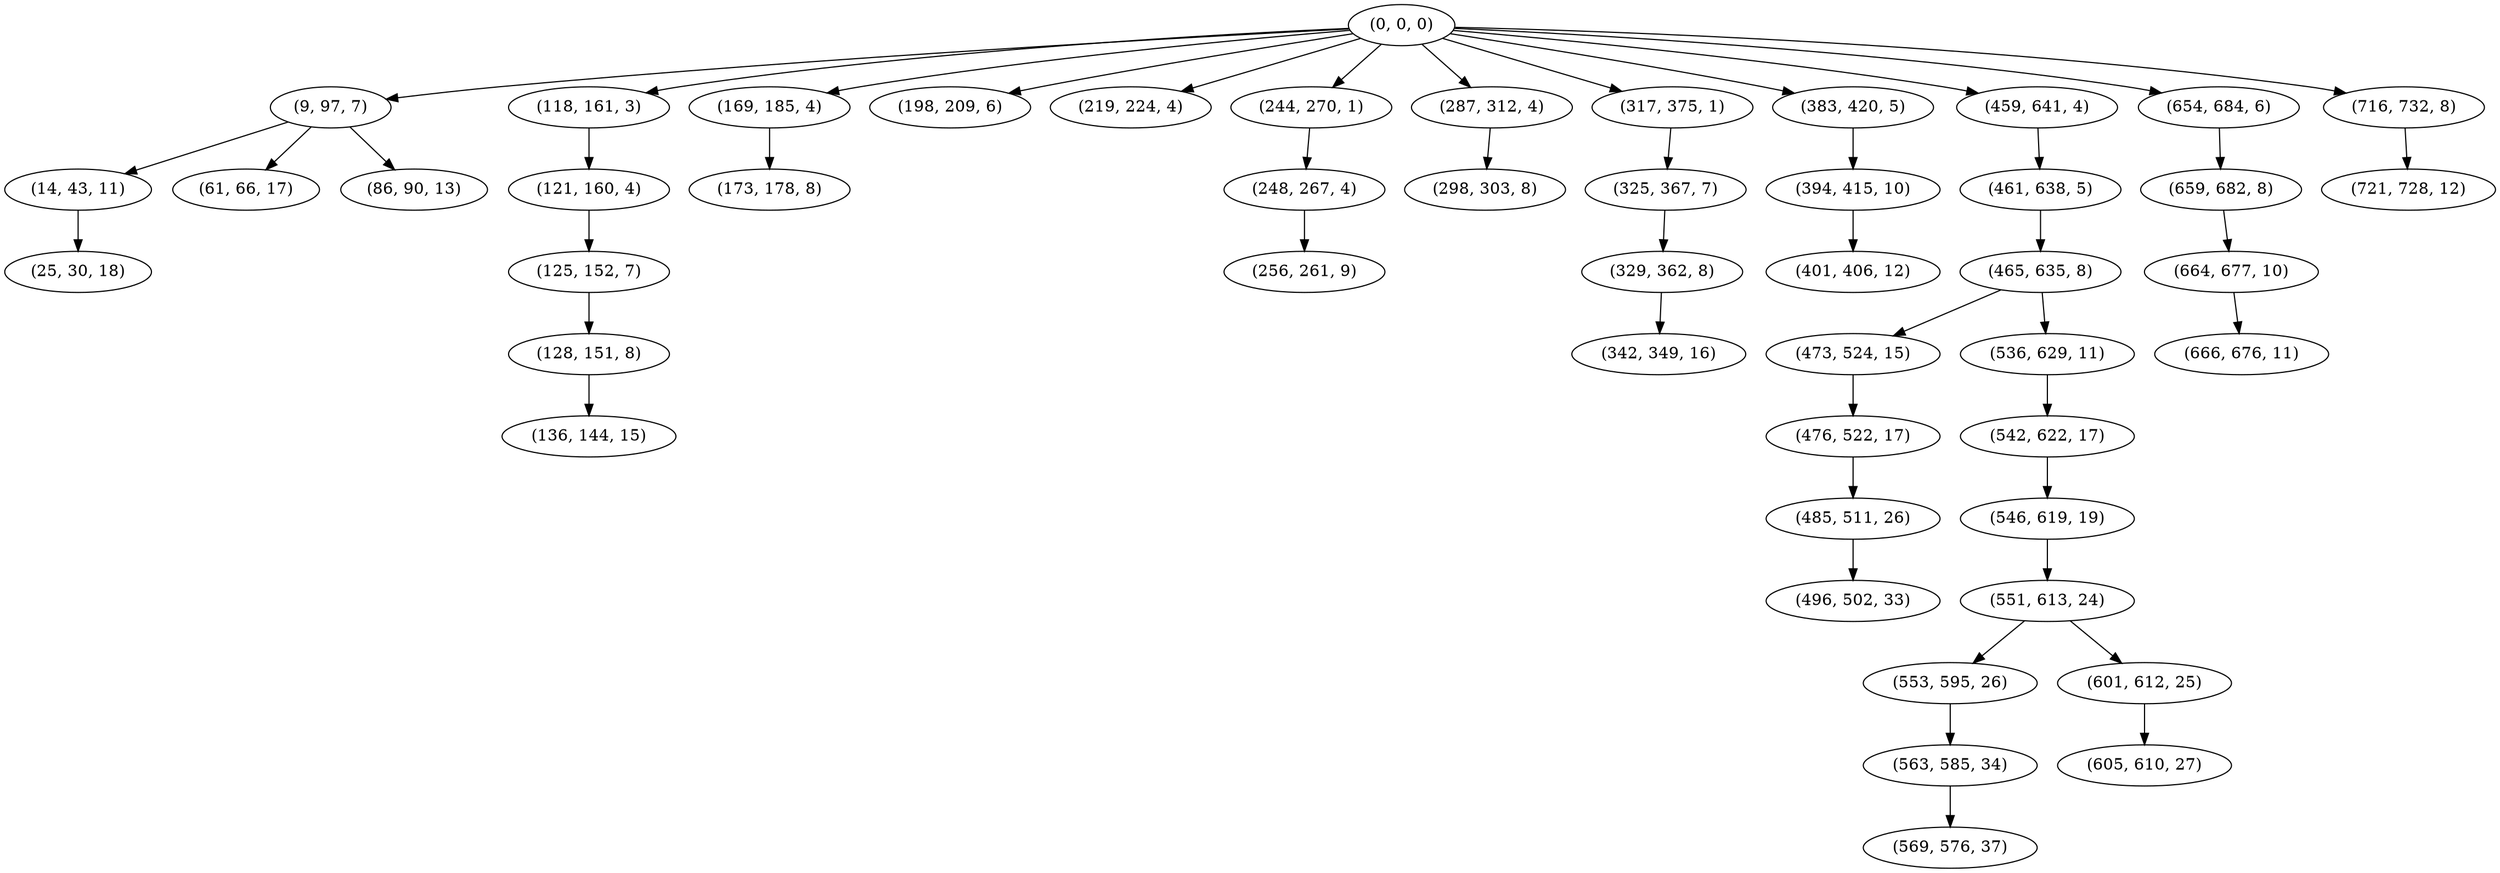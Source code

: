 digraph tree {
    "(0, 0, 0)";
    "(9, 97, 7)";
    "(14, 43, 11)";
    "(25, 30, 18)";
    "(61, 66, 17)";
    "(86, 90, 13)";
    "(118, 161, 3)";
    "(121, 160, 4)";
    "(125, 152, 7)";
    "(128, 151, 8)";
    "(136, 144, 15)";
    "(169, 185, 4)";
    "(173, 178, 8)";
    "(198, 209, 6)";
    "(219, 224, 4)";
    "(244, 270, 1)";
    "(248, 267, 4)";
    "(256, 261, 9)";
    "(287, 312, 4)";
    "(298, 303, 8)";
    "(317, 375, 1)";
    "(325, 367, 7)";
    "(329, 362, 8)";
    "(342, 349, 16)";
    "(383, 420, 5)";
    "(394, 415, 10)";
    "(401, 406, 12)";
    "(459, 641, 4)";
    "(461, 638, 5)";
    "(465, 635, 8)";
    "(473, 524, 15)";
    "(476, 522, 17)";
    "(485, 511, 26)";
    "(496, 502, 33)";
    "(536, 629, 11)";
    "(542, 622, 17)";
    "(546, 619, 19)";
    "(551, 613, 24)";
    "(553, 595, 26)";
    "(563, 585, 34)";
    "(569, 576, 37)";
    "(601, 612, 25)";
    "(605, 610, 27)";
    "(654, 684, 6)";
    "(659, 682, 8)";
    "(664, 677, 10)";
    "(666, 676, 11)";
    "(716, 732, 8)";
    "(721, 728, 12)";
    "(0, 0, 0)" -> "(9, 97, 7)";
    "(0, 0, 0)" -> "(118, 161, 3)";
    "(0, 0, 0)" -> "(169, 185, 4)";
    "(0, 0, 0)" -> "(198, 209, 6)";
    "(0, 0, 0)" -> "(219, 224, 4)";
    "(0, 0, 0)" -> "(244, 270, 1)";
    "(0, 0, 0)" -> "(287, 312, 4)";
    "(0, 0, 0)" -> "(317, 375, 1)";
    "(0, 0, 0)" -> "(383, 420, 5)";
    "(0, 0, 0)" -> "(459, 641, 4)";
    "(0, 0, 0)" -> "(654, 684, 6)";
    "(0, 0, 0)" -> "(716, 732, 8)";
    "(9, 97, 7)" -> "(14, 43, 11)";
    "(9, 97, 7)" -> "(61, 66, 17)";
    "(9, 97, 7)" -> "(86, 90, 13)";
    "(14, 43, 11)" -> "(25, 30, 18)";
    "(118, 161, 3)" -> "(121, 160, 4)";
    "(121, 160, 4)" -> "(125, 152, 7)";
    "(125, 152, 7)" -> "(128, 151, 8)";
    "(128, 151, 8)" -> "(136, 144, 15)";
    "(169, 185, 4)" -> "(173, 178, 8)";
    "(244, 270, 1)" -> "(248, 267, 4)";
    "(248, 267, 4)" -> "(256, 261, 9)";
    "(287, 312, 4)" -> "(298, 303, 8)";
    "(317, 375, 1)" -> "(325, 367, 7)";
    "(325, 367, 7)" -> "(329, 362, 8)";
    "(329, 362, 8)" -> "(342, 349, 16)";
    "(383, 420, 5)" -> "(394, 415, 10)";
    "(394, 415, 10)" -> "(401, 406, 12)";
    "(459, 641, 4)" -> "(461, 638, 5)";
    "(461, 638, 5)" -> "(465, 635, 8)";
    "(465, 635, 8)" -> "(473, 524, 15)";
    "(465, 635, 8)" -> "(536, 629, 11)";
    "(473, 524, 15)" -> "(476, 522, 17)";
    "(476, 522, 17)" -> "(485, 511, 26)";
    "(485, 511, 26)" -> "(496, 502, 33)";
    "(536, 629, 11)" -> "(542, 622, 17)";
    "(542, 622, 17)" -> "(546, 619, 19)";
    "(546, 619, 19)" -> "(551, 613, 24)";
    "(551, 613, 24)" -> "(553, 595, 26)";
    "(551, 613, 24)" -> "(601, 612, 25)";
    "(553, 595, 26)" -> "(563, 585, 34)";
    "(563, 585, 34)" -> "(569, 576, 37)";
    "(601, 612, 25)" -> "(605, 610, 27)";
    "(654, 684, 6)" -> "(659, 682, 8)";
    "(659, 682, 8)" -> "(664, 677, 10)";
    "(664, 677, 10)" -> "(666, 676, 11)";
    "(716, 732, 8)" -> "(721, 728, 12)";
}
